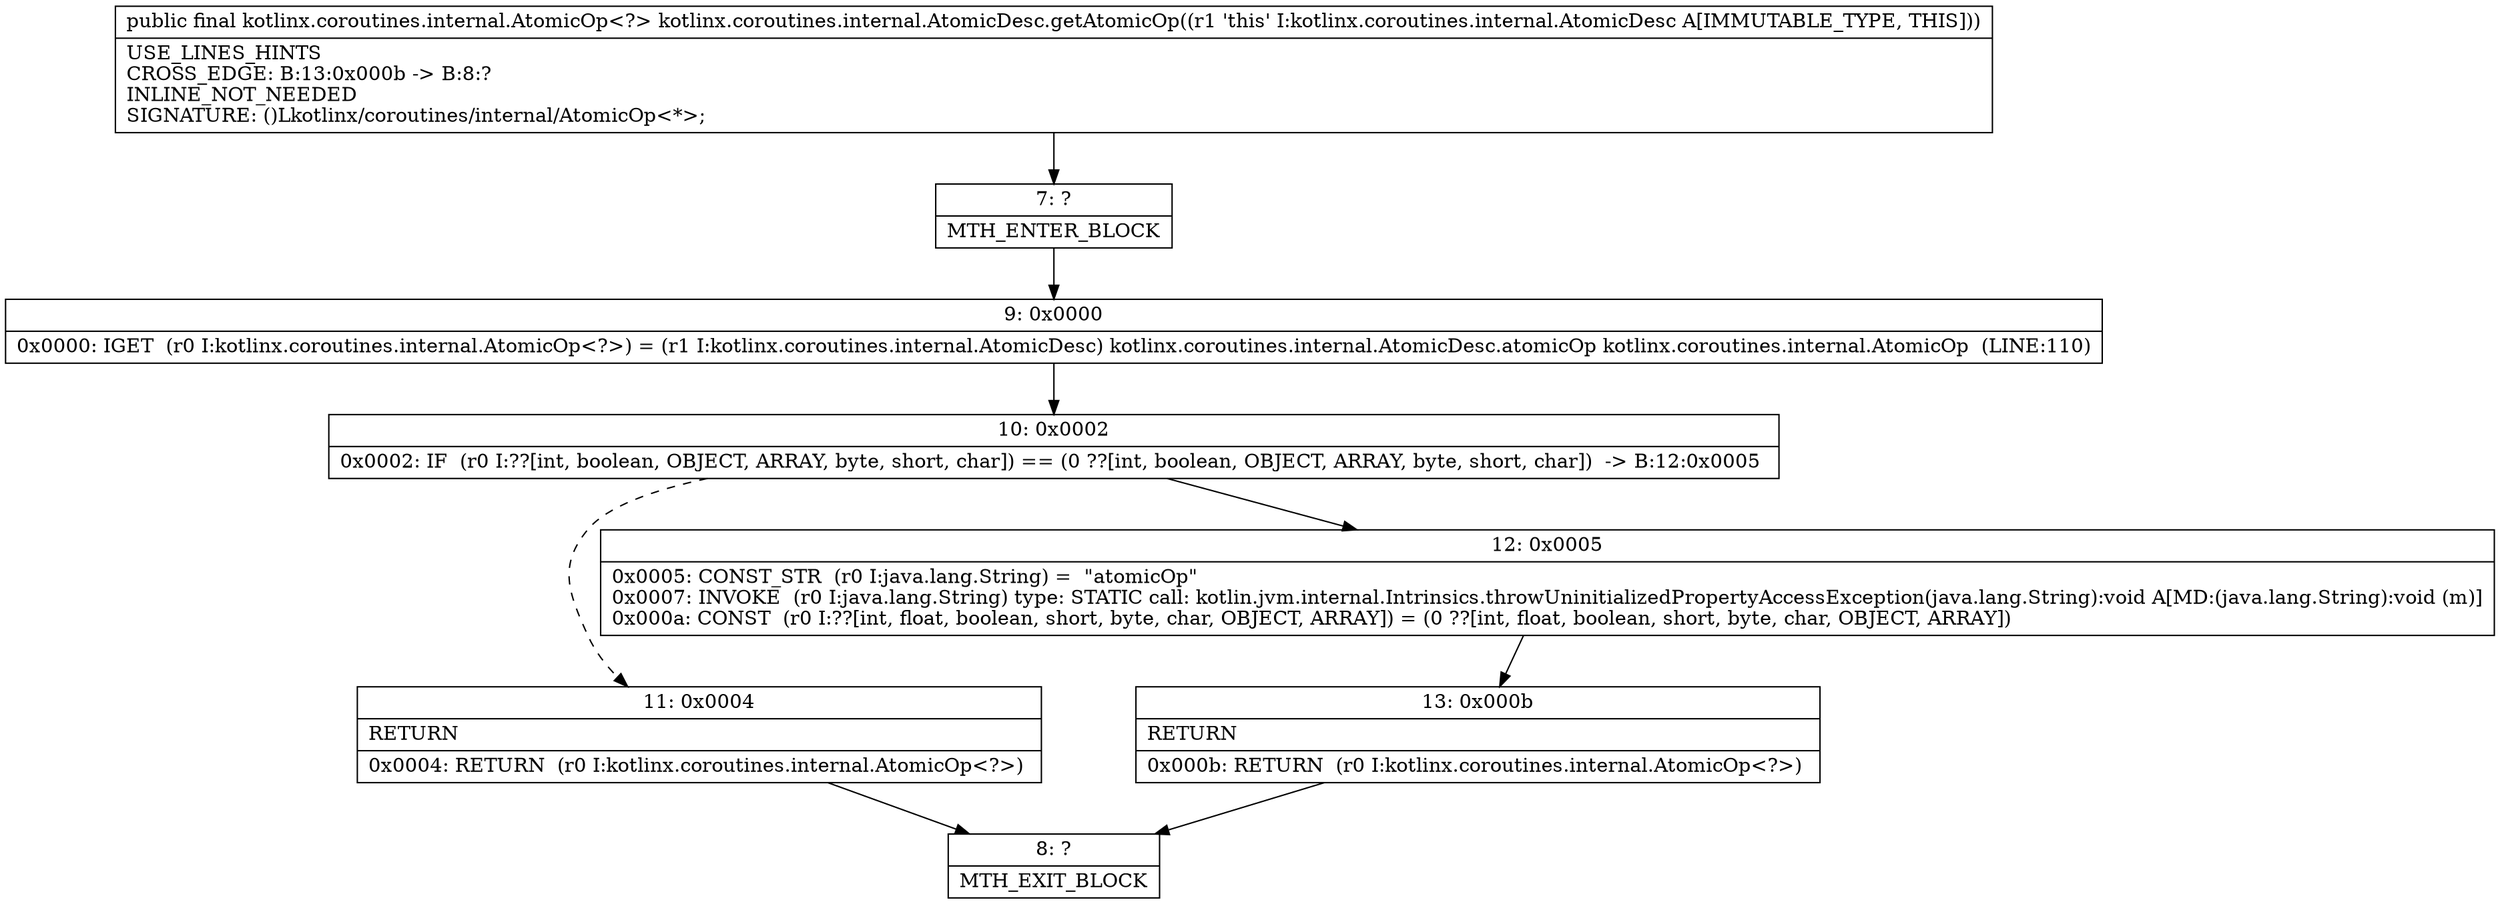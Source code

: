 digraph "CFG forkotlinx.coroutines.internal.AtomicDesc.getAtomicOp()Lkotlinx\/coroutines\/internal\/AtomicOp;" {
Node_7 [shape=record,label="{7\:\ ?|MTH_ENTER_BLOCK\l}"];
Node_9 [shape=record,label="{9\:\ 0x0000|0x0000: IGET  (r0 I:kotlinx.coroutines.internal.AtomicOp\<?\>) = (r1 I:kotlinx.coroutines.internal.AtomicDesc) kotlinx.coroutines.internal.AtomicDesc.atomicOp kotlinx.coroutines.internal.AtomicOp  (LINE:110)\l}"];
Node_10 [shape=record,label="{10\:\ 0x0002|0x0002: IF  (r0 I:??[int, boolean, OBJECT, ARRAY, byte, short, char]) == (0 ??[int, boolean, OBJECT, ARRAY, byte, short, char])  \-\> B:12:0x0005 \l}"];
Node_11 [shape=record,label="{11\:\ 0x0004|RETURN\l|0x0004: RETURN  (r0 I:kotlinx.coroutines.internal.AtomicOp\<?\>) \l}"];
Node_8 [shape=record,label="{8\:\ ?|MTH_EXIT_BLOCK\l}"];
Node_12 [shape=record,label="{12\:\ 0x0005|0x0005: CONST_STR  (r0 I:java.lang.String) =  \"atomicOp\" \l0x0007: INVOKE  (r0 I:java.lang.String) type: STATIC call: kotlin.jvm.internal.Intrinsics.throwUninitializedPropertyAccessException(java.lang.String):void A[MD:(java.lang.String):void (m)]\l0x000a: CONST  (r0 I:??[int, float, boolean, short, byte, char, OBJECT, ARRAY]) = (0 ??[int, float, boolean, short, byte, char, OBJECT, ARRAY]) \l}"];
Node_13 [shape=record,label="{13\:\ 0x000b|RETURN\l|0x000b: RETURN  (r0 I:kotlinx.coroutines.internal.AtomicOp\<?\>) \l}"];
MethodNode[shape=record,label="{public final kotlinx.coroutines.internal.AtomicOp\<?\> kotlinx.coroutines.internal.AtomicDesc.getAtomicOp((r1 'this' I:kotlinx.coroutines.internal.AtomicDesc A[IMMUTABLE_TYPE, THIS]))  | USE_LINES_HINTS\lCROSS_EDGE: B:13:0x000b \-\> B:8:?\lINLINE_NOT_NEEDED\lSIGNATURE: ()Lkotlinx\/coroutines\/internal\/AtomicOp\<*\>;\l}"];
MethodNode -> Node_7;Node_7 -> Node_9;
Node_9 -> Node_10;
Node_10 -> Node_11[style=dashed];
Node_10 -> Node_12;
Node_11 -> Node_8;
Node_12 -> Node_13;
Node_13 -> Node_8;
}

